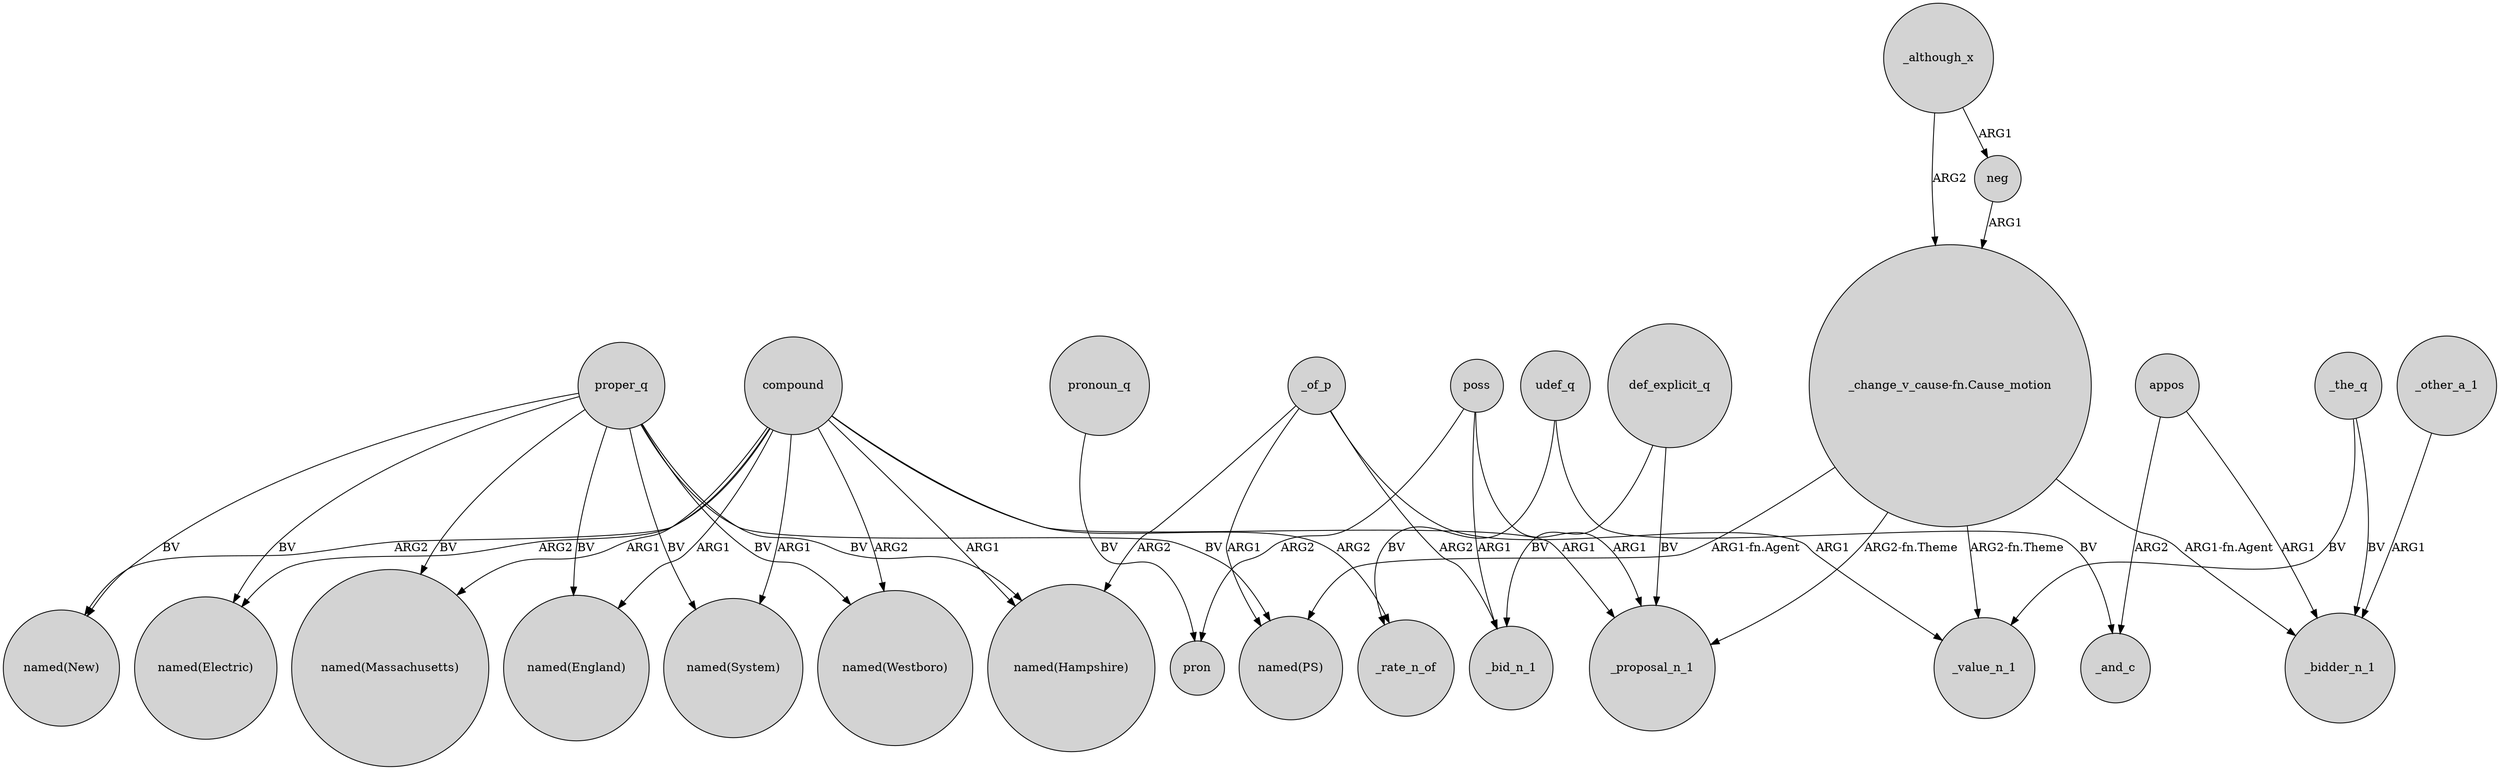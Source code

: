 digraph {
	node [shape=circle style=filled]
	"_change_v_cause-fn.Cause_motion" -> _proposal_n_1 [label="ARG2-fn.Theme"]
	compound -> "named(Electric)" [label=ARG2]
	appos -> _and_c [label=ARG2]
	poss -> _bid_n_1 [label=ARG1]
	compound -> _proposal_n_1 [label=ARG1]
	_of_p -> _bid_n_1 [label=ARG2]
	_other_a_1 -> _bidder_n_1 [label=ARG1]
	proper_q -> "named(System)" [label=BV]
	compound -> "named(New)" [label=ARG2]
	appos -> _bidder_n_1 [label=ARG1]
	proper_q -> "named(New)" [label=BV]
	"_change_v_cause-fn.Cause_motion" -> _value_n_1 [label="ARG2-fn.Theme"]
	_of_p -> "named(Hampshire)" [label=ARG2]
	proper_q -> "named(Massachusetts)" [label=BV]
	compound -> "named(Massachusetts)" [label=ARG1]
	_although_x -> "_change_v_cause-fn.Cause_motion" [label=ARG2]
	_the_q -> _bidder_n_1 [label=BV]
	poss -> _proposal_n_1 [label=ARG1]
	udef_q -> _and_c [label=BV]
	udef_q -> _rate_n_of [label=BV]
	proper_q -> "named(Hampshire)" [label=BV]
	proper_q -> "named(England)" [label=BV]
	pronoun_q -> pron [label=BV]
	def_explicit_q -> _bid_n_1 [label=BV]
	poss -> pron [label=ARG2]
	compound -> "named(System)" [label=ARG1]
	compound -> _rate_n_of [label=ARG2]
	compound -> "named(Hampshire)" [label=ARG1]
	proper_q -> "named(Electric)" [label=BV]
	"_change_v_cause-fn.Cause_motion" -> "named(PS)" [label="ARG1-fn.Agent"]
	_the_q -> _value_n_1 [label=BV]
	_of_p -> _value_n_1 [label=ARG1]
	proper_q -> "named(Westboro)" [label=BV]
	compound -> "named(Westboro)" [label=ARG2]
	_although_x -> neg [label=ARG1]
	compound -> "named(England)" [label=ARG1]
	proper_q -> "named(PS)" [label=BV]
	neg -> "_change_v_cause-fn.Cause_motion" [label=ARG1]
	def_explicit_q -> _proposal_n_1 [label=BV]
	"_change_v_cause-fn.Cause_motion" -> _bidder_n_1 [label="ARG1-fn.Agent"]
	_of_p -> "named(PS)" [label=ARG1]
}
